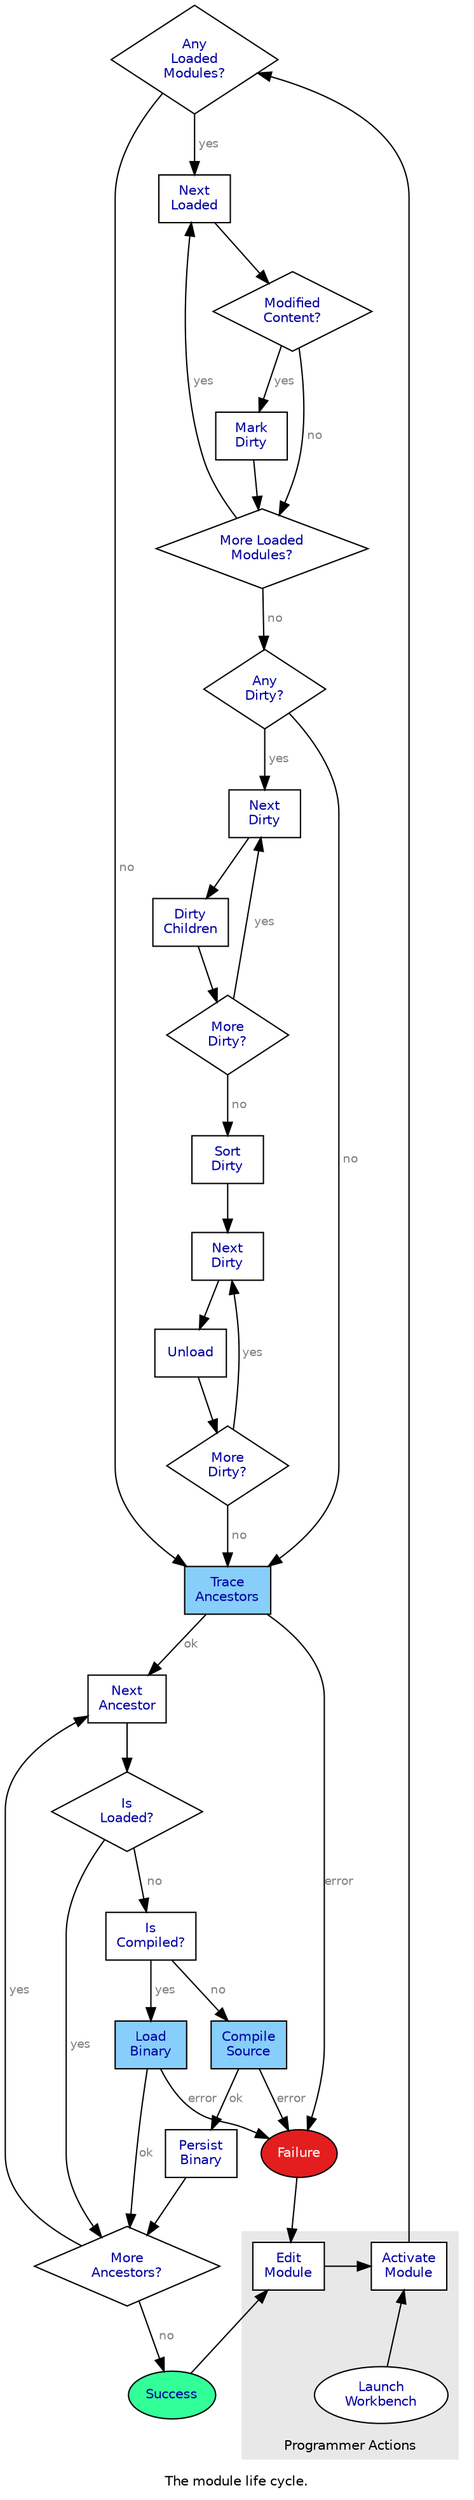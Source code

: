 strict digraph "Module Life Cycle"
{
	compound="true";
	label="The module life cycle.";
	labelloc="bottom";
	labeljust="center";
	fontname="Helvetica";
	fontsize="10";
	fontcolor="#000000";
	rankdir="TB";

	node
	[
		shape="box",
		fontname="Helvetica",
		fontsize="10",
		fontcolor="#0000A0",
		target="_top"
	];
	edge
	[
		fontname="Helvetica",
		fontsize="9",
		fontcolor="#808080"
	];

	subgraph cluster_programmer
	{
		label="Programmer Actions";
		style="filled";
		color="#e8e8e8";

		node
		[
			style="filled",
			fillcolor="#ffffff"
		];

		edit
		[
			label="Edit\nModule",
			tooltip="The programmer edits the source module, to fix a bug, enhance or add a feature, extend an API, etc.",
			href="/about-avail/documentation/modules/module-life-cycle.html#edit"
		];
		workbench
		[
			label="Launch\nWorkbench",
			tooltip="The programmer launches the Avail workbench in order to develop and test the module.",
			shape="ellipse",
			href="/about-avail/documentation/modules/module-life-cycle.html#workbench"
		];
		activate
		[
			label="Activate\nModule",
			tooltip="The programmer activate the module by double-clicking it in the Avail workbench. The process begins by unloading any modules that have changed (and their descendents) since the last activation.",
			href="/about-avail/documentation/modules/module-life-cycle.html#activate"
		];

		{rank="source"; edit -> activate;}
		workbench -> activate;
	}

	subgraph unloading
	{
		label="Unloading Phase";

		anyLoaded
		[
			label="Any\nLoaded\nModules?",
			tooltip="Are there any modules loaded already? If so, then scan through these (in parallel), determining which ones need to be unloaded.",
			shape="diamond",
			href="/about-avail/documentation/modules/module-life-cycle.html#anyLoaded"
		];
		moreLoaded
		[
			label="More Loaded\nModules?",
			tooltip="Are there any more loaded modules that have not yet been checked?",
			shape="diamond",
			href="/about-avail/documentation/modules/module-life-cycle.html#moreLoaded"
		];
		nextLoaded
		[
			label="Next\nLoaded",
			tooltip="Proceed to the next loaded module.",
			href="/about-avail/documentation/modules/module-life-cycle.html#nextLoaded"
		];
		modified
		[
			label="Modified\nContent?"
			tooltip="Use the module's timestamp and content hash to determine if it has changed since it was loaded.",
			shape="diamond",
			href="/about-avail/documentation/modules/module-life-cycle.html#modified"
		];
		dirty
		[
			label="Mark\nDirty",
			tooltip="Mark the module as dirty and place it into the dirty queue.",
			href="/about-avail/documentation/modules/module-life-cycle.html#dirty"
		];
		anyDirty
		[
			label="Any\nDirty?",
			tooltip="Are there any modules in the dirty queue?",
			shape="diamond",
			href="/about-avail/documentation/modules/module-life-cycle.html#anyDirty"
		];
		moreDirty
		[
			label="More\nDirty?",
			tooltip="Are there more dirty modules in the dirty queue?",
			shape="diamond",
			href="/about-avail/documentation/modules/module-life-cycle.html#moreDirty"
		];
		nextDirty
		[
			label="Next\nDirty",
			tooltip="Extract a module from the dirty queue.",
			href="/about-avail/documentation/modules/module-life-cycle.html#nextDirty"
		];
		dirtyChildren
		[
			label="Dirty\nChildren",
			tooltip="Mark every immediate dependent (direct importer) of the module as dirty. Place onto the dirty queue those that have never been placed there before.",
			href="/about-avail/documentation/modules/module-life-cycle.html#dirtyChildren"
		];
		sortUnload
		[
			label="Sort\nDirty",
			tooltip="Sort all dirty modules into reverse topological order, i.e. modules are processed from downstream to upstream.",
			href="/about-avail/documentation/modules/module-life-cycle.html#sortUnload"
		];
		moreUnload
		[
			label="More\nDirty?",
			tooltip="Are there more dirty modules to unload?",
			shape="diamond",
			href="/about-avail/documentation/modules/module-life-cycle.html#moreUnload"
		];
		nextUnload
		[
			label="Next\nDirty",
			tooltip="Proceed to the next dirty module in the established topological order.",
			href="/about-avail/documentation/modules/module-life-cycle.html#nextUnload"
		];
		unload
		[
				label="Unload",
				tooltip="Since the dirty module has no dependents loaded anymore, it is safe to unload it.",
			href="/about-avail/documentation/modules/module-life-cycle.html#unload"
		];

		activate -> anyLoaded;
		anyLoaded -> nextLoaded [label=" yes"];
		moreLoaded -> nextLoaded [label=" yes"];
		moreLoaded -> anyDirty [label=" no"];
		nextLoaded -> modified;
		modified -> dirty [label=" yes"];
		modified -> moreLoaded [label=" no"];
		dirty -> moreLoaded;
		anyDirty -> nextDirty [label=" yes"];
		moreDirty -> nextDirty [label=" yes"];
		moreDirty -> sortUnload [label=" no"];
		nextDirty -> dirtyChildren;
		dirtyChildren -> moreDirty;
		sortUnload -> nextUnload;
		moreUnload -> nextUnload [label=" yes"];
		nextUnload -> unload;
		unload -> moreUnload;
	}

	subgraph loading
	{
		label="Loading Phase";

		trace
		[
			label="Trace\nAncestors",
			tooltip="The system traces the activated module to determine its ancestry, i.e., all upstream modules. These will be explored in reverse topological order, starting at the activating module and working upstream. Then they are sorted into topological order, starting at modules without ancestors and working downstream toward the activated module. The process is aborted if any ancestral module headers contain errors.",
			style="filled",
			fillcolor="#87cefa",
			href="/about-avail/documentation/modules/module-life-cycle.html#trace"
		];
		moreAncestors
		[
			label="More\nAncestors?",
			tooltip="Are there more ancestors in the established topological order? This includes the activated module itself, which is processed last.",
			shape="diamond",
			href="/about-avail/documentation/modules/module-life-cycle.html#moreAncestors"
		];
		nextAncestor
		[
			label="Next\nAncestor",
			tooltip="Proceed using the next ancestor in the established topological order.",
			href="/about-avail/documentation/modules/module-life-cycle.html#nextAncestor"
		];
		isLoaded
		[
			label="Is\nLoaded?",
			tooltip="Is the ancestor loaded? If so, then nothing in its own ancestry could have changed.",
			shape="diamond",
			href="/about-avail/documentation/modules/module-life-cycle.html#isLoaded"
		];
		isCompiled
		[
			label="Is\nCompiled?",
			tooltip="Use the source module's timestamp and content hash to determine if the binary module repository contains a suitable compiled binary.",
			href="/about-avail/documentation/modules/module-life-cycle.html#isCompiled"
		];
		load
		[
			label="Load\nBinary",
			tooltip="Load the appropriate compilation of the module from a binary module repository. The process is aborted if this fails.",
			style="filled",
			fillcolor="#87cefa",
			href="/about-avail/documentation/modules/module-life-cycle.html#load"
		];
		compile
		[
			label="Compile\nSource",
			tooltip="Compile the source module. The process is aborted if this fails.",
			style="filled",
			fillcolor="#87cefa",
			href="/about-avail/documentation/modules/module-life-cycle.html#compile"
		];
		persist
		[
			label="Persist\nBinary",
			tooltip="Write the new compiled binary into the appropriate binary module repository.",
			href="/about-avail/documentation/modules/module-life-cycle.html#persist"
		];

		anyDirty -> trace [label=" no"];
		anyLoaded -> trace [label=" no"];
		moreUnload -> trace [label=" no"];
		trace -> nextAncestor [label="ok"];
		moreAncestors -> nextAncestor [label=" yes"];
		nextAncestor -> isLoaded;
		isLoaded -> moreAncestors [label=" yes"];
		isLoaded -> isCompiled [label=" no"];
		isCompiled -> load [label=" yes"];
		isCompiled -> compile [label=" no"];
		load -> moreAncestors [label="ok"];
		compile -> persist [label="ok"];
		persist -> moreAncestors;
	}

	failure
	[
		label="Failure",
		tooltip="Activation failed.",
		shape="ellipse",
		style="filled",
		fillcolor="#e41e1e",
		fontcolor="#ffffff",
		href="/about-avail/documentation/modules/module-life-cycle.html#failure"
	];
	success
	[
		label="Success",
		tooltip="Activation succeeded.",
		shape="ellipse",
		style="filled",
		fillcolor="#33ff99",
		href="/about-avail/documentation/modules/module-life-cycle.html#success"
	];

	trace -> failure [label="error"];
	load -> failure [label="error"];
	compile -> failure [label="error"];
	moreAncestors -> success [label=" no"];
	failure -> edit;
	success -> edit;
}
